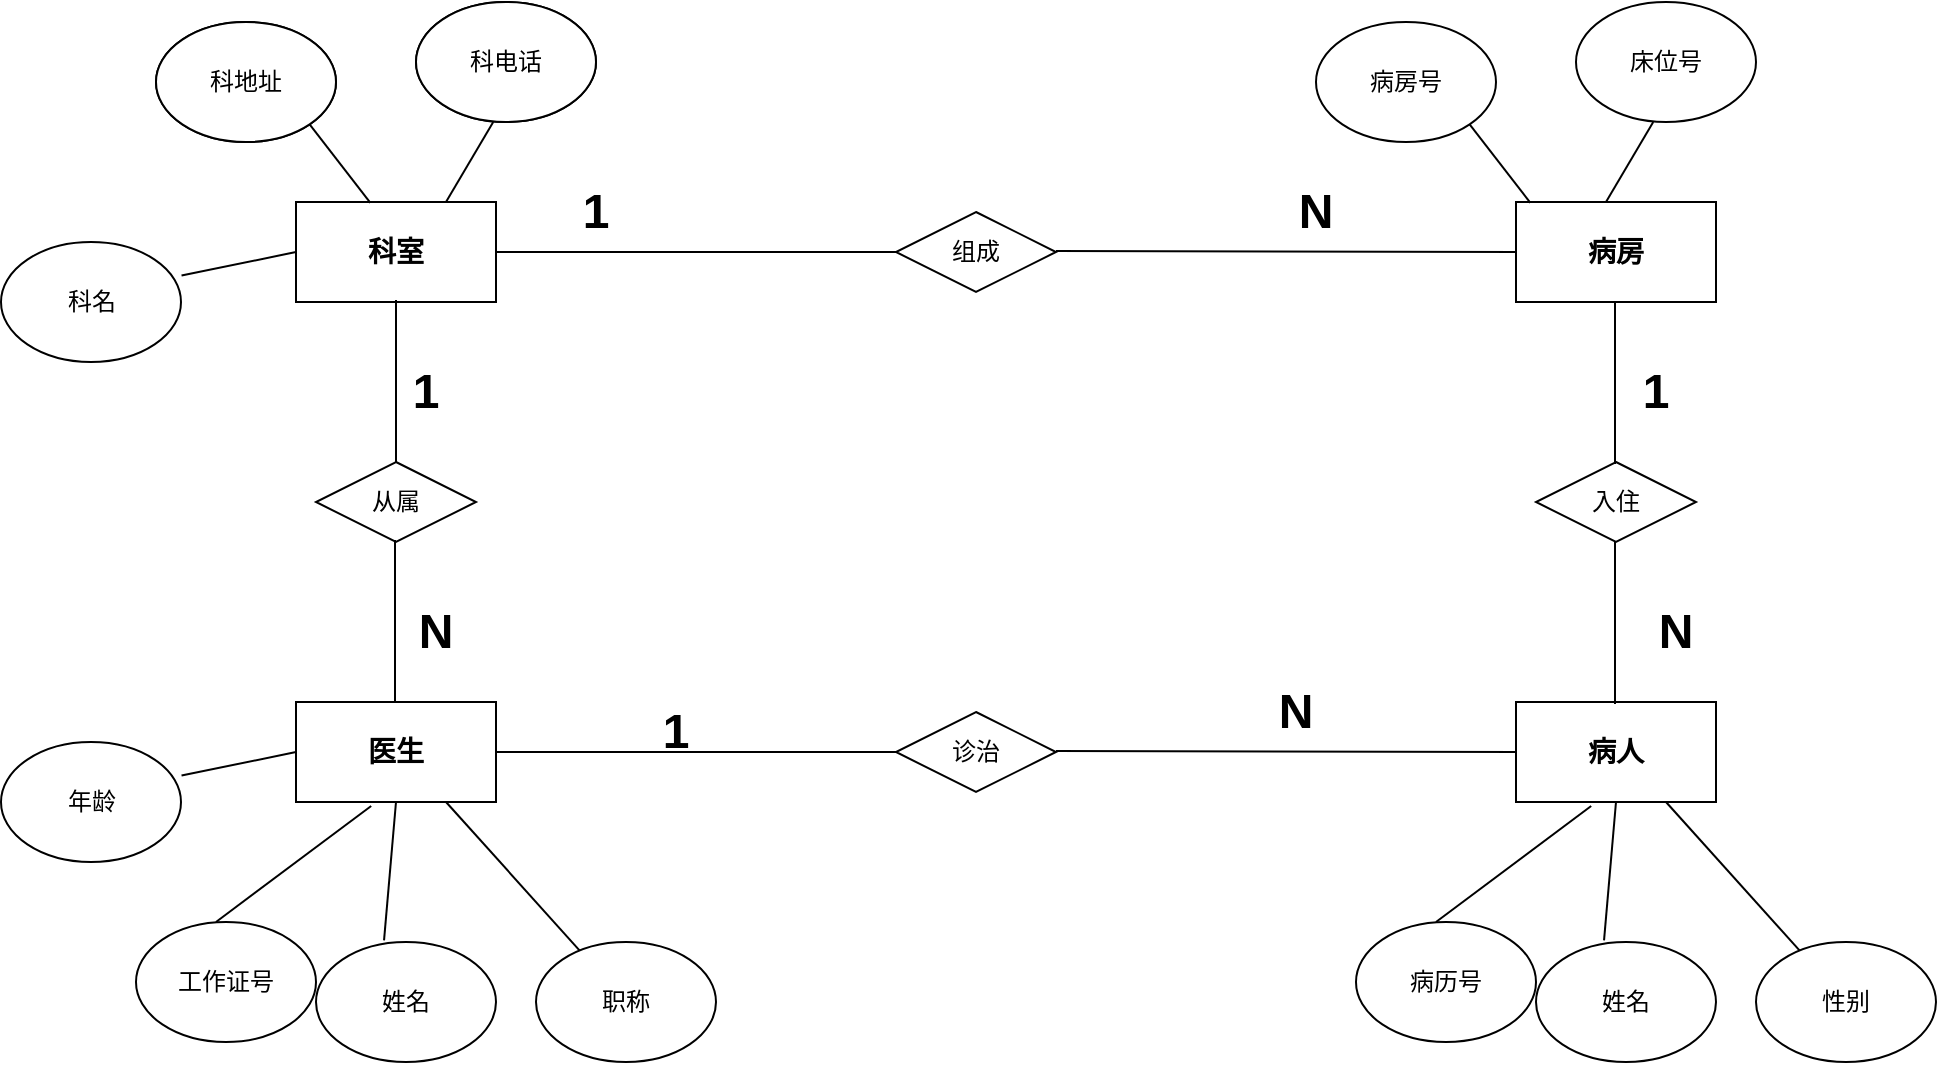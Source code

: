 <mxfile version="20.6.0" type="github">
  <diagram id="wBjWxPdBR-myqsDu7f4b" name="第 1 页">
    <mxGraphModel dx="1438" dy="1336" grid="1" gridSize="10" guides="1" tooltips="1" connect="1" arrows="1" fold="1" page="0" pageScale="1" pageWidth="827" pageHeight="1169" math="0" shadow="0">
      <root>
        <mxCell id="0" />
        <mxCell id="1" parent="0" />
        <mxCell id="S5QqOZb_yKYC2zGhQBvp-1" value="&lt;h3&gt;医生&lt;/h3&gt;" style="rounded=0;whiteSpace=wrap;html=1;" vertex="1" parent="1">
          <mxGeometry x="-100" y="-180" width="100" height="50" as="geometry" />
        </mxCell>
        <mxCell id="S5QqOZb_yKYC2zGhQBvp-3" value="&lt;h3&gt;病人&lt;/h3&gt;" style="rounded=0;whiteSpace=wrap;html=1;" vertex="1" parent="1">
          <mxGeometry x="510" y="-180" width="100" height="50" as="geometry" />
        </mxCell>
        <mxCell id="S5QqOZb_yKYC2zGhQBvp-4" value="&lt;h3&gt;病房&lt;/h3&gt;" style="rounded=0;whiteSpace=wrap;html=1;" vertex="1" parent="1">
          <mxGeometry x="510" y="-430" width="100" height="50" as="geometry" />
        </mxCell>
        <mxCell id="S5QqOZb_yKYC2zGhQBvp-5" value="&lt;h3&gt;科室&lt;/h3&gt;" style="rounded=0;whiteSpace=wrap;html=1;" vertex="1" parent="1">
          <mxGeometry x="-100" y="-430" width="100" height="50" as="geometry" />
        </mxCell>
        <mxCell id="S5QqOZb_yKYC2zGhQBvp-6" value="组成" style="rhombus;whiteSpace=wrap;html=1;" vertex="1" parent="1">
          <mxGeometry x="200" y="-425" width="80" height="40" as="geometry" />
        </mxCell>
        <mxCell id="S5QqOZb_yKYC2zGhQBvp-7" value="诊治&lt;span style=&quot;color: rgba(0, 0, 0, 0); font-family: monospace; font-size: 0px; text-align: start;&quot;&gt;%3CmxGraphModel%3E%3Croot%3E%3CmxCell%20id%3D%220%22%2F%3E%3CmxCell%20id%3D%221%22%20parent%3D%220%22%2F%3E%3CmxCell%20id%3D%222%22%20value%3D%22%E7%BB%84%E6%88%90%22%20style%3D%22rhombus%3BwhiteSpace%3Dwrap%3Bhtml%3D1%3B%22%20vertex%3D%221%22%20parent%3D%221%22%3E%3CmxGeometry%20x%3D%22200%22%20y%3D%22-425%22%20width%3D%2280%22%20height%3D%2240%22%20as%3D%22geometry%22%2F%3E%3C%2FmxCell%3E%3C%2Froot%3E%3C%2FmxGraphModel%3E&lt;/span&gt;&lt;span style=&quot;color: rgba(0, 0, 0, 0); font-family: monospace; font-size: 0px; text-align: start;&quot;&gt;%3CmxGraphModel%3E%3Croot%3E%3CmxCell%20id%3D%220%22%2F%3E%3CmxCell%20id%3D%221%22%20parent%3D%220%22%2F%3E%3CmxCell%20id%3D%222%22%20value%3D%22%E7%BB%84%E6%88%90%22%20style%3D%22rhombus%3BwhiteSpace%3Dwrap%3Bhtml%3D1%3B%22%20vertex%3D%221%22%20parent%3D%221%22%3E%3CmxGeometry%20x%3D%22200%22%20y%3D%22-425%22%20width%3D%2280%22%20height%3D%2240%22%20as%3D%22geometry%22%2F%3E%3C%2FmxCell%3E%3C%2Froot%3E%3C%2FmxGraphModel%3E&lt;/span&gt;&lt;span style=&quot;color: rgba(0, 0, 0, 0); font-family: monospace; font-size: 0px; text-align: start;&quot;&gt;%3CmxGraphModel%3E%3Croot%3E%3CmxCell%20id%3D%220%22%2F%3E%3CmxCell%20id%3D%221%22%20parent%3D%220%22%2F%3E%3CmxCell%20id%3D%222%22%20value%3D%22%E7%BB%84%E6%88%90%22%20style%3D%22rhombus%3BwhiteSpace%3Dwrap%3Bhtml%3D1%3B%22%20vertex%3D%221%22%20parent%3D%221%22%3E%3CmxGeometry%20x%3D%22200%22%20y%3D%22-425%22%20width%3D%2280%22%20height%3D%2240%22%20as%3D%22geometry%22%2F%3E%3C%2FmxCell%3E%3C%2Froot%3E%3C%2FmxGraphModel%3E&lt;/span&gt;&lt;span style=&quot;color: rgba(0, 0, 0, 0); font-family: monospace; font-size: 0px; text-align: start;&quot;&gt;%3CmxGraphModel%3E%3Croot%3E%3CmxCell%20id%3D%220%22%2F%3E%3CmxCell%20id%3D%221%22%20parent%3D%220%22%2F%3E%3CmxCell%20id%3D%222%22%20value%3D%22%E7%BB%84%E6%88%90%22%20style%3D%22rhombus%3BwhiteSpace%3Dwrap%3Bhtml%3D1%3B%22%20vertex%3D%221%22%20parent%3D%221%22%3E%3CmxGeometry%20x%3D%22200%22%20y%3D%22-425%22%20width%3D%2280%22%20height%3D%2240%22%20as%3D%22geometry%22%2F%3E%3C%2FmxCell%3E%3C%2Froot%3E%3C%2FmxGraphModel%3E&lt;/span&gt;&lt;span style=&quot;color: rgba(0, 0, 0, 0); font-family: monospace; font-size: 0px; text-align: start;&quot;&gt;%3CmxGraphModel%3E%3Croot%3E%3CmxCell%20id%3D%220%22%2F%3E%3CmxCell%20id%3D%221%22%20parent%3D%220%22%2F%3E%3CmxCell%20id%3D%222%22%20value%3D%22%E7%BB%84%E6%88%90%22%20style%3D%22rhombus%3BwhiteSpace%3Dwrap%3Bhtml%3D1%3B%22%20vertex%3D%221%22%20parent%3D%221%22%3E%3CmxGeometry%20x%3D%22200%22%20y%3D%22-425%22%20width%3D%2280%22%20height%3D%2240%22%20as%3D%22geometry%22%2F%3E%3C%2FmxCell%3E%3C%2Froot%3E%3C%2FmxGraphModel%3E&lt;/span&gt;&lt;span style=&quot;color: rgba(0, 0, 0, 0); font-family: monospace; font-size: 0px; text-align: start;&quot;&gt;%3CmxGraphModel%3E%3Croot%3E%3CmxCell%20id%3D%220%22%2F%3E%3CmxCell%20id%3D%221%22%20parent%3D%220%22%2F%3E%3CmxCell%20id%3D%222%22%20value%3D%22%E7%BB%84%E6%88%90%22%20style%3D%22rhombus%3BwhiteSpace%3Dwrap%3Bhtml%3D1%3B%22%20vertex%3D%221%22%20parent%3D%221%22%3E%3CmxGeometry%20x%3D%22200%22%20y%3D%22-425%22%20width%3D%2280%22%20height%3D%2240%22%20as%3D%22geometry%22%2F%3E%3C%2FmxCell%3E%3C%2Froot%3E%3C%2FmxGraphModel%3E&lt;/span&gt;&lt;span style=&quot;color: rgba(0, 0, 0, 0); font-family: monospace; font-size: 0px; text-align: start;&quot;&gt;%3CmxGraphModel%3E%3Croot%3E%3CmxCell%20id%3D%220%22%2F%3E%3CmxCell%20id%3D%221%22%20parent%3D%220%22%2F%3E%3CmxCell%20id%3D%222%22%20value%3D%22%E7%BB%84%E6%88%90%22%20style%3D%22rhombus%3BwhiteSpace%3Dwrap%3Bhtml%3D1%3B%22%20vertex%3D%221%22%20parent%3D%221%22%3E%3CmxGeometry%20x%3D%22200%22%20y%3D%22-425%22%20width%3D%2280%22%20height%3D%2240%22%20as%3D%22geometry%22%2F%3E%3C%2FmxCell%3E%3C%2Froot%3E%3C%2FmxGraphModel%3E&lt;/span&gt;" style="rhombus;whiteSpace=wrap;html=1;" vertex="1" parent="1">
          <mxGeometry x="200" y="-175" width="80" height="40" as="geometry" />
        </mxCell>
        <mxCell id="S5QqOZb_yKYC2zGhQBvp-8" value="入住" style="rhombus;whiteSpace=wrap;html=1;" vertex="1" parent="1">
          <mxGeometry x="520" y="-300" width="80" height="40" as="geometry" />
        </mxCell>
        <mxCell id="S5QqOZb_yKYC2zGhQBvp-9" value="从属" style="rhombus;whiteSpace=wrap;html=1;" vertex="1" parent="1">
          <mxGeometry x="-90" y="-300" width="80" height="40" as="geometry" />
        </mxCell>
        <mxCell id="S5QqOZb_yKYC2zGhQBvp-10" value="" style="endArrow=none;html=1;rounded=0;exitX=1;exitY=0.5;exitDx=0;exitDy=0;entryX=0;entryY=0.5;entryDx=0;entryDy=0;" edge="1" parent="1" source="S5QqOZb_yKYC2zGhQBvp-1" target="S5QqOZb_yKYC2zGhQBvp-7">
          <mxGeometry width="50" height="50" relative="1" as="geometry">
            <mxPoint x="30" y="-150" as="sourcePoint" />
            <mxPoint x="190" y="-160" as="targetPoint" />
            <Array as="points">
              <mxPoint x="100" y="-155" />
            </Array>
          </mxGeometry>
        </mxCell>
        <mxCell id="S5QqOZb_yKYC2zGhQBvp-11" value="" style="endArrow=none;html=1;rounded=0;entryX=0;entryY=0.5;entryDx=0;entryDy=0;exitX=1;exitY=0.5;exitDx=0;exitDy=0;" edge="1" parent="1" source="S5QqOZb_yKYC2zGhQBvp-5" target="S5QqOZb_yKYC2zGhQBvp-6">
          <mxGeometry width="50" height="50" relative="1" as="geometry">
            <mxPoint x="70" y="-380" as="sourcePoint" />
            <mxPoint x="120" y="-430" as="targetPoint" />
          </mxGeometry>
        </mxCell>
        <mxCell id="S5QqOZb_yKYC2zGhQBvp-12" value="" style="endArrow=none;html=1;rounded=0;entryX=0.5;entryY=0;entryDx=0;entryDy=0;exitX=1;exitY=0.5;exitDx=0;exitDy=0;" edge="1" parent="1" target="S5QqOZb_yKYC2zGhQBvp-9">
          <mxGeometry width="50" height="50" relative="1" as="geometry">
            <mxPoint x="-50" y="-381" as="sourcePoint" />
            <mxPoint x="150" y="-381" as="targetPoint" />
          </mxGeometry>
        </mxCell>
        <mxCell id="S5QqOZb_yKYC2zGhQBvp-13" value="" style="endArrow=none;html=1;rounded=0;entryX=0;entryY=0.5;entryDx=0;entryDy=0;exitX=1;exitY=0.5;exitDx=0;exitDy=0;" edge="1" parent="1" target="S5QqOZb_yKYC2zGhQBvp-3">
          <mxGeometry width="50" height="50" relative="1" as="geometry">
            <mxPoint x="280" y="-155.5" as="sourcePoint" />
            <mxPoint x="480" y="-155.5" as="targetPoint" />
          </mxGeometry>
        </mxCell>
        <mxCell id="S5QqOZb_yKYC2zGhQBvp-14" value="" style="endArrow=none;html=1;rounded=0;entryX=0;entryY=0.5;entryDx=0;entryDy=0;exitX=1;exitY=0.5;exitDx=0;exitDy=0;" edge="1" parent="1">
          <mxGeometry width="50" height="50" relative="1" as="geometry">
            <mxPoint x="280" y="-405.5" as="sourcePoint" />
            <mxPoint x="510" y="-405" as="targetPoint" />
          </mxGeometry>
        </mxCell>
        <mxCell id="S5QqOZb_yKYC2zGhQBvp-15" value="" style="endArrow=none;html=1;rounded=0;entryX=0.5;entryY=0;entryDx=0;entryDy=0;exitX=1;exitY=0.5;exitDx=0;exitDy=0;" edge="1" parent="1">
          <mxGeometry width="50" height="50" relative="1" as="geometry">
            <mxPoint x="-50.5" y="-261" as="sourcePoint" />
            <mxPoint x="-50.5" y="-180" as="targetPoint" />
          </mxGeometry>
        </mxCell>
        <mxCell id="S5QqOZb_yKYC2zGhQBvp-16" value="" style="endArrow=none;html=1;rounded=0;entryX=0.5;entryY=0;entryDx=0;entryDy=0;exitX=1;exitY=0.5;exitDx=0;exitDy=0;" edge="1" parent="1">
          <mxGeometry width="50" height="50" relative="1" as="geometry">
            <mxPoint x="559.5" y="-260" as="sourcePoint" />
            <mxPoint x="559.5" y="-179" as="targetPoint" />
          </mxGeometry>
        </mxCell>
        <mxCell id="S5QqOZb_yKYC2zGhQBvp-17" value="" style="endArrow=none;html=1;rounded=0;entryX=0.5;entryY=0;entryDx=0;entryDy=0;exitX=1;exitY=0.5;exitDx=0;exitDy=0;" edge="1" parent="1">
          <mxGeometry width="50" height="50" relative="1" as="geometry">
            <mxPoint x="559.5" y="-380" as="sourcePoint" />
            <mxPoint x="559.5" y="-299" as="targetPoint" />
          </mxGeometry>
        </mxCell>
        <mxCell id="S5QqOZb_yKYC2zGhQBvp-20" value="&lt;h1&gt;1&lt;/h1&gt;" style="text;html=1;strokeColor=none;fillColor=none;align=center;verticalAlign=middle;whiteSpace=wrap;rounded=0;" vertex="1" parent="1">
          <mxGeometry x="60" y="-180" width="60" height="30" as="geometry" />
        </mxCell>
        <mxCell id="S5QqOZb_yKYC2zGhQBvp-21" value="&lt;h1&gt;1&lt;/h1&gt;" style="text;html=1;strokeColor=none;fillColor=none;align=center;verticalAlign=middle;whiteSpace=wrap;rounded=0;" vertex="1" parent="1">
          <mxGeometry x="20" y="-440" width="60" height="30" as="geometry" />
        </mxCell>
        <mxCell id="S5QqOZb_yKYC2zGhQBvp-22" value="&lt;h1&gt;1&lt;/h1&gt;" style="text;html=1;strokeColor=none;fillColor=none;align=center;verticalAlign=middle;whiteSpace=wrap;rounded=0;" vertex="1" parent="1">
          <mxGeometry x="-70" y="-350" width="70" height="30" as="geometry" />
        </mxCell>
        <mxCell id="S5QqOZb_yKYC2zGhQBvp-23" value="&lt;h1&gt;1&lt;/h1&gt;" style="text;html=1;strokeColor=none;fillColor=none;align=center;verticalAlign=middle;whiteSpace=wrap;rounded=0;" vertex="1" parent="1">
          <mxGeometry x="550" y="-350" width="60" height="30" as="geometry" />
        </mxCell>
        <mxCell id="S5QqOZb_yKYC2zGhQBvp-27" value="&lt;h1&gt;N&lt;/h1&gt;" style="text;html=1;strokeColor=none;fillColor=none;align=center;verticalAlign=middle;whiteSpace=wrap;rounded=0;" vertex="1" parent="1">
          <mxGeometry x="370" y="-190" width="60" height="30" as="geometry" />
        </mxCell>
        <mxCell id="S5QqOZb_yKYC2zGhQBvp-28" value="&lt;h1&gt;N&lt;/h1&gt;" style="text;html=1;strokeColor=none;fillColor=none;align=center;verticalAlign=middle;whiteSpace=wrap;rounded=0;" vertex="1" parent="1">
          <mxGeometry x="380" y="-440" width="60" height="30" as="geometry" />
        </mxCell>
        <mxCell id="S5QqOZb_yKYC2zGhQBvp-29" value="&lt;h1&gt;N&lt;/h1&gt;" style="text;html=1;strokeColor=none;fillColor=none;align=center;verticalAlign=middle;whiteSpace=wrap;rounded=0;" vertex="1" parent="1">
          <mxGeometry x="-60" y="-230" width="60" height="30" as="geometry" />
        </mxCell>
        <mxCell id="S5QqOZb_yKYC2zGhQBvp-30" value="&lt;h1&gt;N&lt;/h1&gt;" style="text;html=1;strokeColor=none;fillColor=none;align=center;verticalAlign=middle;whiteSpace=wrap;rounded=0;" vertex="1" parent="1">
          <mxGeometry x="560" y="-230" width="60" height="30" as="geometry" />
        </mxCell>
        <mxCell id="S5QqOZb_yKYC2zGhQBvp-38" value="病历号" style="ellipse;whiteSpace=wrap;html=1;" vertex="1" parent="1">
          <mxGeometry x="430" y="-70" width="90" height="60" as="geometry" />
        </mxCell>
        <mxCell id="S5QqOZb_yKYC2zGhQBvp-41" value="姓名" style="ellipse;whiteSpace=wrap;html=1;" vertex="1" parent="1">
          <mxGeometry x="520" y="-60" width="90" height="60" as="geometry" />
        </mxCell>
        <mxCell id="S5QqOZb_yKYC2zGhQBvp-43" value="性别" style="ellipse;whiteSpace=wrap;html=1;" vertex="1" parent="1">
          <mxGeometry x="630" y="-60" width="90" height="60" as="geometry" />
        </mxCell>
        <mxCell id="S5QqOZb_yKYC2zGhQBvp-45" value="" style="endArrow=none;html=1;rounded=0;entryX=0.376;entryY=1.04;entryDx=0;entryDy=0;entryPerimeter=0;" edge="1" parent="1" target="S5QqOZb_yKYC2zGhQBvp-3">
          <mxGeometry width="50" height="50" relative="1" as="geometry">
            <mxPoint x="470" y="-70" as="sourcePoint" />
            <mxPoint x="520" y="-120" as="targetPoint" />
          </mxGeometry>
        </mxCell>
        <mxCell id="S5QqOZb_yKYC2zGhQBvp-46" value="" style="endArrow=none;html=1;rounded=0;entryX=0.376;entryY=1.04;entryDx=0;entryDy=0;entryPerimeter=0;exitX=0.378;exitY=-0.013;exitDx=0;exitDy=0;exitPerimeter=0;" edge="1" parent="1" source="S5QqOZb_yKYC2zGhQBvp-41">
          <mxGeometry width="50" height="50" relative="1" as="geometry">
            <mxPoint x="482.4" y="-72" as="sourcePoint" />
            <mxPoint x="560.0" y="-130" as="targetPoint" />
          </mxGeometry>
        </mxCell>
        <mxCell id="S5QqOZb_yKYC2zGhQBvp-47" value="" style="endArrow=none;html=1;rounded=0;entryX=0.75;entryY=1;entryDx=0;entryDy=0;" edge="1" parent="1" source="S5QqOZb_yKYC2zGhQBvp-43" target="S5QqOZb_yKYC2zGhQBvp-3">
          <mxGeometry width="50" height="50" relative="1" as="geometry">
            <mxPoint x="490" y="-50" as="sourcePoint" />
            <mxPoint x="567.6" y="-108" as="targetPoint" />
          </mxGeometry>
        </mxCell>
        <mxCell id="S5QqOZb_yKYC2zGhQBvp-48" value="工作证号" style="ellipse;whiteSpace=wrap;html=1;" vertex="1" parent="1">
          <mxGeometry x="-180" y="-70" width="90" height="60" as="geometry" />
        </mxCell>
        <mxCell id="S5QqOZb_yKYC2zGhQBvp-49" value="姓名" style="ellipse;whiteSpace=wrap;html=1;" vertex="1" parent="1">
          <mxGeometry x="-90" y="-60" width="90" height="60" as="geometry" />
        </mxCell>
        <mxCell id="S5QqOZb_yKYC2zGhQBvp-50" value="职称" style="ellipse;whiteSpace=wrap;html=1;" vertex="1" parent="1">
          <mxGeometry x="20" y="-60" width="90" height="60" as="geometry" />
        </mxCell>
        <mxCell id="S5QqOZb_yKYC2zGhQBvp-51" value="" style="endArrow=none;html=1;rounded=0;entryX=0.376;entryY=1.04;entryDx=0;entryDy=0;entryPerimeter=0;" edge="1" parent="1">
          <mxGeometry width="50" height="50" relative="1" as="geometry">
            <mxPoint x="-140" y="-70" as="sourcePoint" />
            <mxPoint x="-62.4" y="-128" as="targetPoint" />
          </mxGeometry>
        </mxCell>
        <mxCell id="S5QqOZb_yKYC2zGhQBvp-52" value="" style="endArrow=none;html=1;rounded=0;entryX=0.376;entryY=1.04;entryDx=0;entryDy=0;entryPerimeter=0;exitX=0.378;exitY=-0.013;exitDx=0;exitDy=0;exitPerimeter=0;" edge="1" parent="1" source="S5QqOZb_yKYC2zGhQBvp-49">
          <mxGeometry width="50" height="50" relative="1" as="geometry">
            <mxPoint x="-127.6" y="-72" as="sourcePoint" />
            <mxPoint x="-50" y="-130" as="targetPoint" />
          </mxGeometry>
        </mxCell>
        <mxCell id="S5QqOZb_yKYC2zGhQBvp-53" value="" style="endArrow=none;html=1;rounded=0;entryX=0.75;entryY=1;entryDx=0;entryDy=0;" edge="1" parent="1" source="S5QqOZb_yKYC2zGhQBvp-50">
          <mxGeometry width="50" height="50" relative="1" as="geometry">
            <mxPoint x="-120" y="-50" as="sourcePoint" />
            <mxPoint x="-25" y="-130" as="targetPoint" />
          </mxGeometry>
        </mxCell>
        <mxCell id="S5QqOZb_yKYC2zGhQBvp-54" value="年龄" style="ellipse;whiteSpace=wrap;html=1;" vertex="1" parent="1">
          <mxGeometry x="-247.5" y="-160" width="90" height="60" as="geometry" />
        </mxCell>
        <mxCell id="S5QqOZb_yKYC2zGhQBvp-55" value="" style="endArrow=none;html=1;rounded=0;entryX=1.003;entryY=0.28;entryDx=0;entryDy=0;exitX=0;exitY=0.5;exitDx=0;exitDy=0;entryPerimeter=0;" edge="1" parent="1" source="S5QqOZb_yKYC2zGhQBvp-1" target="S5QqOZb_yKYC2zGhQBvp-54">
          <mxGeometry width="50" height="50" relative="1" as="geometry">
            <mxPoint x="-387.5" y="-150" as="sourcePoint" />
            <mxPoint x="-292.5" y="-230" as="targetPoint" />
          </mxGeometry>
        </mxCell>
        <mxCell id="S5QqOZb_yKYC2zGhQBvp-56" value="科名" style="ellipse;whiteSpace=wrap;html=1;" vertex="1" parent="1">
          <mxGeometry x="-247.5" y="-410" width="90" height="60" as="geometry" />
        </mxCell>
        <mxCell id="S5QqOZb_yKYC2zGhQBvp-57" value="" style="endArrow=none;html=1;rounded=0;entryX=1.003;entryY=0.28;entryDx=0;entryDy=0;exitX=0;exitY=0.5;exitDx=0;exitDy=0;entryPerimeter=0;" edge="1" parent="1" target="S5QqOZb_yKYC2zGhQBvp-56">
          <mxGeometry width="50" height="50" relative="1" as="geometry">
            <mxPoint x="-100" y="-405" as="sourcePoint" />
            <mxPoint x="-292.5" y="-480" as="targetPoint" />
          </mxGeometry>
        </mxCell>
        <mxCell id="S5QqOZb_yKYC2zGhQBvp-58" value="科电话" style="ellipse;whiteSpace=wrap;html=1;" vertex="1" parent="1">
          <mxGeometry x="-40" y="-530" width="90" height="60" as="geometry" />
        </mxCell>
        <mxCell id="S5QqOZb_yKYC2zGhQBvp-59" value="科地址" style="ellipse;whiteSpace=wrap;html=1;" vertex="1" parent="1">
          <mxGeometry x="-170" y="-520" width="90" height="60" as="geometry" />
        </mxCell>
        <mxCell id="S5QqOZb_yKYC2zGhQBvp-60" value="" style="endArrow=none;html=1;rounded=0;entryX=1;entryY=1;entryDx=0;entryDy=0;exitX=0.372;exitY=0.008;exitDx=0;exitDy=0;exitPerimeter=0;" edge="1" parent="1" source="S5QqOZb_yKYC2zGhQBvp-5" target="S5QqOZb_yKYC2zGhQBvp-59">
          <mxGeometry width="50" height="50" relative="1" as="geometry">
            <mxPoint x="-42.77" y="-451.8" as="sourcePoint" />
            <mxPoint x="-100.0" y="-440.0" as="targetPoint" />
          </mxGeometry>
        </mxCell>
        <mxCell id="S5QqOZb_yKYC2zGhQBvp-61" value="" style="endArrow=none;html=1;rounded=0;entryX=0.75;entryY=0;entryDx=0;entryDy=0;exitX=0;exitY=0.5;exitDx=0;exitDy=0;" edge="1" parent="1" target="S5QqOZb_yKYC2zGhQBvp-5">
          <mxGeometry width="50" height="50" relative="1" as="geometry">
            <mxPoint x="-1.38" y="-470" as="sourcePoint" />
            <mxPoint x="-58.61" y="-458.2" as="targetPoint" />
          </mxGeometry>
        </mxCell>
        <mxCell id="S5QqOZb_yKYC2zGhQBvp-63" value="科地址" style="ellipse;whiteSpace=wrap;html=1;" vertex="1" parent="1">
          <mxGeometry x="-170" y="-520" width="90" height="60" as="geometry" />
        </mxCell>
        <mxCell id="S5QqOZb_yKYC2zGhQBvp-64" value="科电话" style="ellipse;whiteSpace=wrap;html=1;" vertex="1" parent="1">
          <mxGeometry x="-40" y="-530" width="90" height="60" as="geometry" />
        </mxCell>
        <mxCell id="S5QqOZb_yKYC2zGhQBvp-65" value="" style="endArrow=none;html=1;rounded=0;entryX=1;entryY=1;entryDx=0;entryDy=0;exitX=0.372;exitY=0.008;exitDx=0;exitDy=0;exitPerimeter=0;" edge="1" parent="1">
          <mxGeometry width="50" height="50" relative="1" as="geometry">
            <mxPoint x="517.2" y="-429.6" as="sourcePoint" />
            <mxPoint x="486.82" y="-468.787" as="targetPoint" />
          </mxGeometry>
        </mxCell>
        <mxCell id="S5QqOZb_yKYC2zGhQBvp-66" value="" style="endArrow=none;html=1;rounded=0;entryX=0.75;entryY=0;entryDx=0;entryDy=0;exitX=0;exitY=0.5;exitDx=0;exitDy=0;" edge="1" parent="1">
          <mxGeometry width="50" height="50" relative="1" as="geometry">
            <mxPoint x="578.62" y="-470" as="sourcePoint" />
            <mxPoint x="555" y="-430" as="targetPoint" />
          </mxGeometry>
        </mxCell>
        <mxCell id="S5QqOZb_yKYC2zGhQBvp-67" value="病房号" style="ellipse;whiteSpace=wrap;html=1;" vertex="1" parent="1">
          <mxGeometry x="410" y="-520" width="90" height="60" as="geometry" />
        </mxCell>
        <mxCell id="S5QqOZb_yKYC2zGhQBvp-68" value="床位号" style="ellipse;whiteSpace=wrap;html=1;" vertex="1" parent="1">
          <mxGeometry x="540" y="-530" width="90" height="60" as="geometry" />
        </mxCell>
      </root>
    </mxGraphModel>
  </diagram>
</mxfile>
